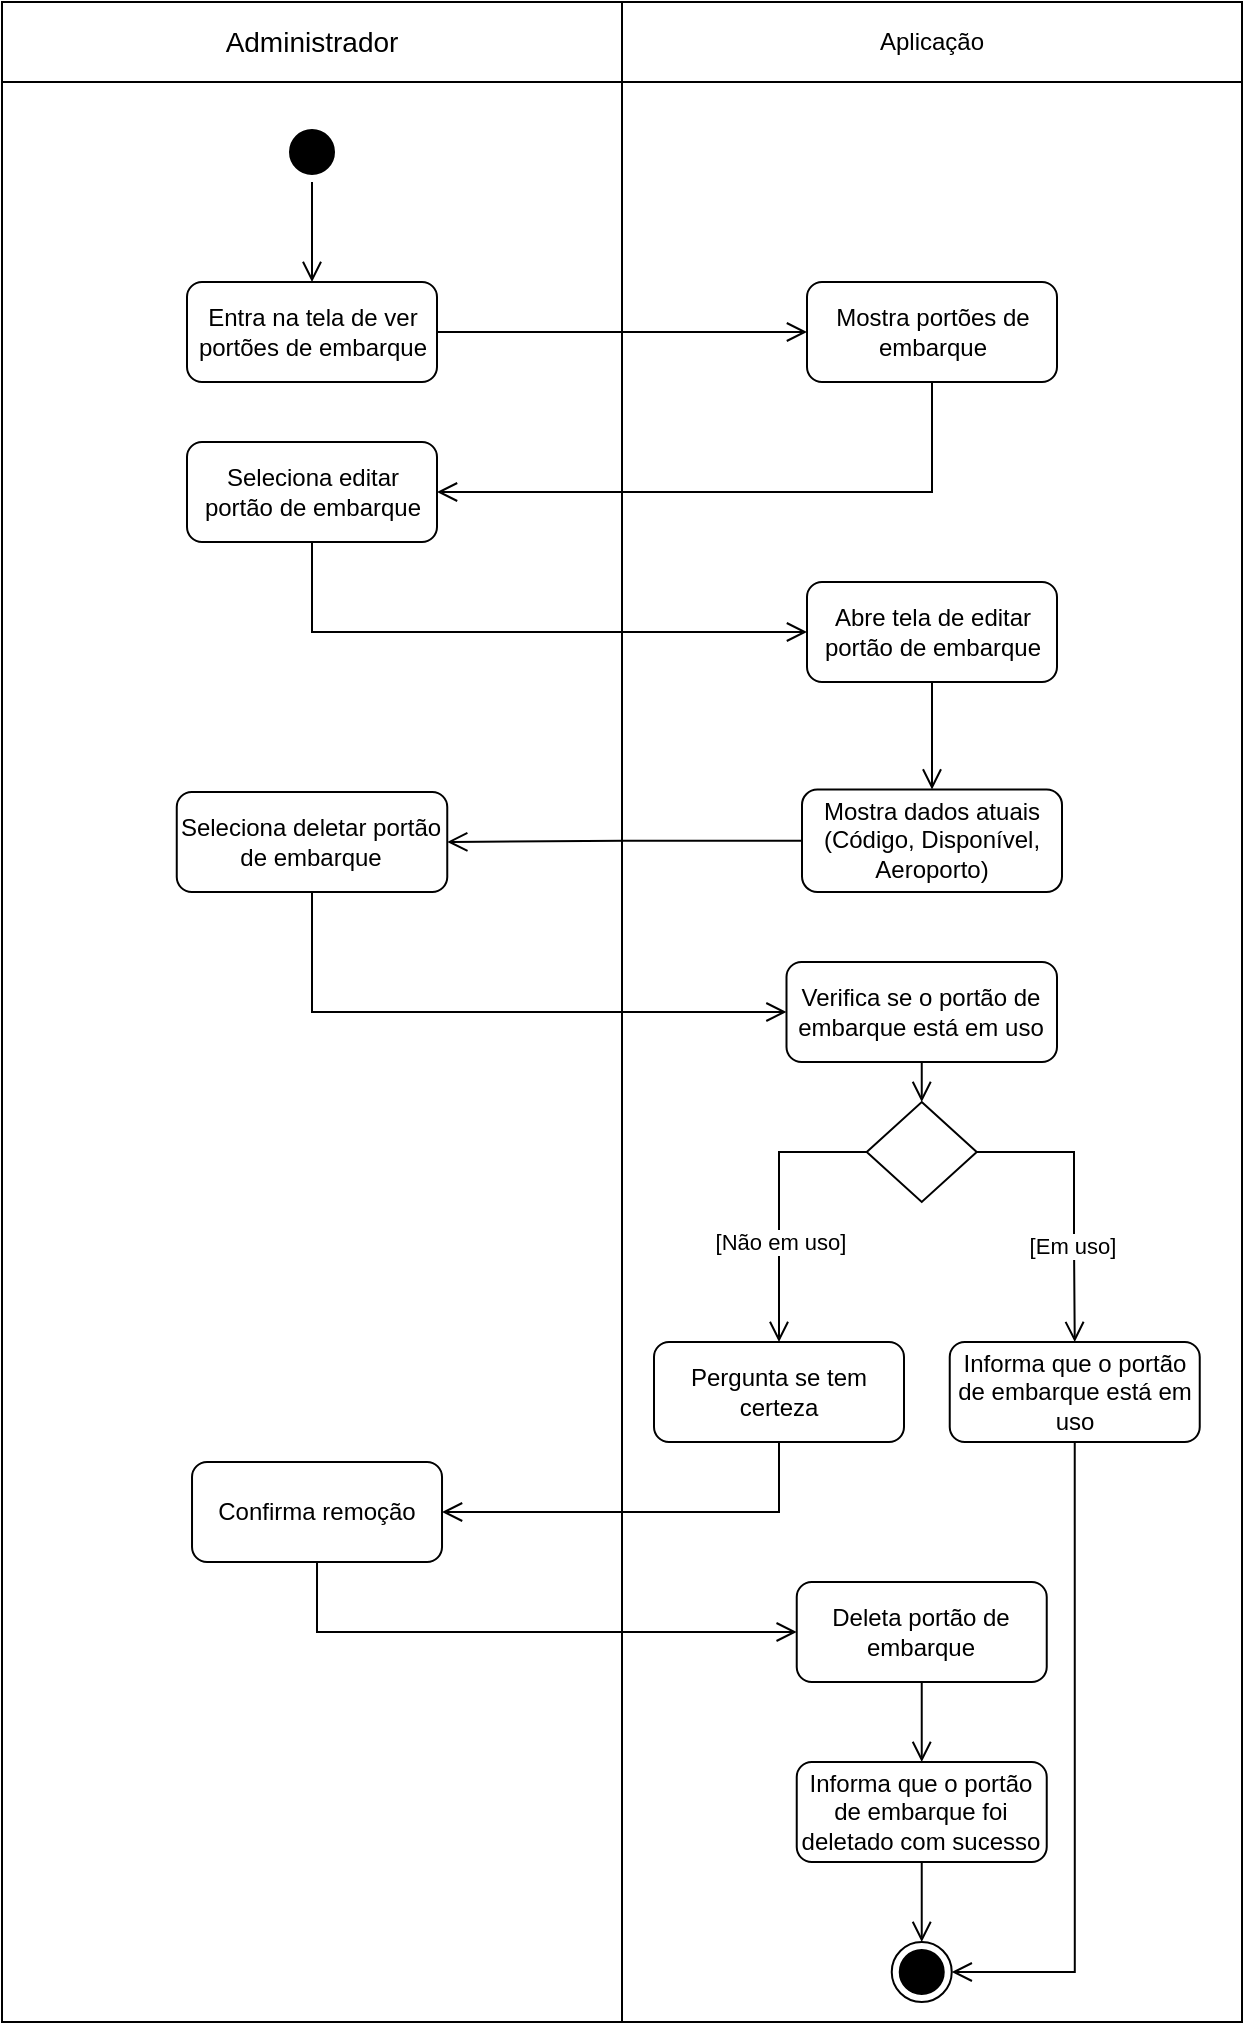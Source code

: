 <mxfile>
    <diagram name="Página-1" id="f7-zcyWFl8f7tQIr4r0p">
        <mxGraphModel dx="1895" dy="1163" grid="1" gridSize="10" guides="1" tooltips="1" connect="1" arrows="1" fold="1" page="1" pageScale="1" pageWidth="827" pageHeight="1169" math="0" shadow="0">
            <root>
                <mxCell id="0"/>
                <mxCell id="1" parent="0"/>
                <mxCell id="74" value="" style="rounded=0;whiteSpace=wrap;html=1;" parent="1" vertex="1">
                    <mxGeometry x="104" y="250" width="310" height="970" as="geometry"/>
                </mxCell>
                <mxCell id="75" value="" style="rounded=0;whiteSpace=wrap;html=1;" parent="1" vertex="1">
                    <mxGeometry x="414" y="250" width="310" height="970" as="geometry"/>
                </mxCell>
                <mxCell id="76" value="&lt;font style=&quot;font-size: 14px;&quot;&gt;Administrador&lt;/font&gt;" style="rounded=0;whiteSpace=wrap;html=1;" parent="1" vertex="1">
                    <mxGeometry x="104" y="210" width="310" height="40" as="geometry"/>
                </mxCell>
                <mxCell id="77" value="Aplicação" style="rounded=0;whiteSpace=wrap;html=1;" parent="1" vertex="1">
                    <mxGeometry x="414" y="210" width="310" height="40" as="geometry"/>
                </mxCell>
                <mxCell id="78" value="" style="ellipse;html=1;shape=startState;fillColor=#000000;strokeColor=#000000;" parent="1" vertex="1">
                    <mxGeometry x="244" y="270" width="30" height="30" as="geometry"/>
                </mxCell>
                <mxCell id="79" value="" style="edgeStyle=orthogonalEdgeStyle;html=1;verticalAlign=bottom;endArrow=open;endSize=8;strokeColor=#000000;rounded=0;entryX=0.5;entryY=0;entryDx=0;entryDy=0;" parent="1" source="78" target="80" edge="1">
                    <mxGeometry relative="1" as="geometry">
                        <mxPoint x="275" y="360" as="targetPoint"/>
                    </mxGeometry>
                </mxCell>
                <mxCell id="80" value="Entra na tela de ver portões de embarque" style="rounded=1;whiteSpace=wrap;html=1;" parent="1" vertex="1">
                    <mxGeometry x="196.5" y="350" width="125" height="50" as="geometry"/>
                </mxCell>
                <mxCell id="81" value="Mostra dados atuais (Código, Disponível, Aeroporto)" style="rounded=1;whiteSpace=wrap;html=1;" parent="1" vertex="1">
                    <mxGeometry x="504" y="603.75" width="130" height="51.25" as="geometry"/>
                </mxCell>
                <mxCell id="82" value="Seleciona deletar portão de embarque" style="rounded=1;whiteSpace=wrap;html=1;" parent="1" vertex="1">
                    <mxGeometry x="191.38" y="605" width="135.25" height="50" as="geometry"/>
                </mxCell>
                <mxCell id="83" value="" style="edgeStyle=orthogonalEdgeStyle;html=1;verticalAlign=bottom;endArrow=open;endSize=8;strokeColor=#000000;rounded=0;entryX=1;entryY=0.5;entryDx=0;entryDy=0;exitX=0;exitY=0.5;exitDx=0;exitDy=0;" parent="1" source="81" target="82" edge="1">
                    <mxGeometry relative="1" as="geometry">
                        <mxPoint x="605" y="450" as="targetPoint"/>
                        <mxPoint x="500" y="450" as="sourcePoint"/>
                    </mxGeometry>
                </mxCell>
                <mxCell id="84" value="Deleta portão de embarque" style="rounded=1;whiteSpace=wrap;html=1;" parent="1" vertex="1">
                    <mxGeometry x="501.37" y="1000" width="125" height="50" as="geometry"/>
                </mxCell>
                <mxCell id="85" value="&lt;div&gt;Informa que o portão de embarque foi deletado com sucesso&lt;br&gt;&lt;/div&gt;" style="rounded=1;whiteSpace=wrap;html=1;" parent="1" vertex="1">
                    <mxGeometry x="501.37" y="1090" width="125" height="50" as="geometry"/>
                </mxCell>
                <mxCell id="86" value="" style="edgeStyle=orthogonalEdgeStyle;html=1;verticalAlign=bottom;endArrow=open;endSize=8;strokeColor=#000000;rounded=0;entryX=0.5;entryY=0;entryDx=0;entryDy=0;exitX=0.5;exitY=1;exitDx=0;exitDy=0;" parent="1" source="84" target="85" edge="1">
                    <mxGeometry relative="1" as="geometry">
                        <mxPoint x="565" y="620" as="targetPoint"/>
                        <mxPoint x="615" y="620" as="sourcePoint"/>
                    </mxGeometry>
                </mxCell>
                <mxCell id="87" value="" style="ellipse;html=1;shape=endState;fillColor=#000000;strokeColor=#000000;" parent="1" vertex="1">
                    <mxGeometry x="548.87" y="1180" width="30" height="30" as="geometry"/>
                </mxCell>
                <mxCell id="88" value="Mostra portões de embarque" style="rounded=1;whiteSpace=wrap;html=1;" parent="1" vertex="1">
                    <mxGeometry x="506.5" y="350" width="125" height="50" as="geometry"/>
                </mxCell>
                <mxCell id="89" value="" style="edgeStyle=orthogonalEdgeStyle;html=1;verticalAlign=bottom;endArrow=open;endSize=8;strokeColor=#000000;rounded=0;entryX=0;entryY=0.5;entryDx=0;entryDy=0;exitX=1;exitY=0.5;exitDx=0;exitDy=0;" parent="1" source="80" target="88" edge="1">
                    <mxGeometry relative="1" as="geometry">
                        <mxPoint x="332" y="475" as="targetPoint"/>
                        <mxPoint x="580" y="475" as="sourcePoint"/>
                    </mxGeometry>
                </mxCell>
                <mxCell id="90" value="Seleciona editar portão de embarque" style="rounded=1;whiteSpace=wrap;html=1;" parent="1" vertex="1">
                    <mxGeometry x="196.5" y="430" width="125" height="50" as="geometry"/>
                </mxCell>
                <mxCell id="91" value="" style="edgeStyle=orthogonalEdgeStyle;html=1;verticalAlign=bottom;endArrow=open;endSize=8;strokeColor=#000000;rounded=0;entryX=1;entryY=0.5;entryDx=0;entryDy=0;exitX=0.5;exitY=1;exitDx=0;exitDy=0;" parent="1" source="88" target="90" edge="1">
                    <mxGeometry relative="1" as="geometry">
                        <mxPoint x="517" y="385" as="targetPoint"/>
                        <mxPoint x="332" y="385" as="sourcePoint"/>
                    </mxGeometry>
                </mxCell>
                <mxCell id="92" value="" style="edgeStyle=orthogonalEdgeStyle;html=1;verticalAlign=bottom;endArrow=open;endSize=8;strokeColor=#000000;rounded=0;exitX=0.5;exitY=1;exitDx=0;exitDy=0;entryX=0;entryY=0.5;entryDx=0;entryDy=0;" parent="1" source="90" target="93" edge="1">
                    <mxGeometry relative="1" as="geometry">
                        <mxPoint x="517" y="385" as="targetPoint"/>
                        <mxPoint x="332" y="385" as="sourcePoint"/>
                    </mxGeometry>
                </mxCell>
                <mxCell id="93" value="Abre tela de editar portão de embarque" style="rounded=1;whiteSpace=wrap;html=1;" parent="1" vertex="1">
                    <mxGeometry x="506.5" y="500" width="125" height="50" as="geometry"/>
                </mxCell>
                <mxCell id="94" value="" style="edgeStyle=orthogonalEdgeStyle;html=1;verticalAlign=bottom;endArrow=open;endSize=8;strokeColor=#000000;rounded=0;exitX=0.5;exitY=1;exitDx=0;exitDy=0;entryX=0.5;entryY=0;entryDx=0;entryDy=0;" parent="1" source="93" target="81" edge="1">
                    <mxGeometry relative="1" as="geometry">
                        <mxPoint x="569" y="590" as="targetPoint"/>
                        <mxPoint x="517" y="625" as="sourcePoint"/>
                    </mxGeometry>
                </mxCell>
                <mxCell id="95" value="" style="edgeStyle=orthogonalEdgeStyle;html=1;verticalAlign=bottom;endArrow=open;endSize=8;strokeColor=#000000;rounded=0;entryX=0.5;entryY=0;entryDx=0;entryDy=0;exitX=0.5;exitY=1;exitDx=0;exitDy=0;" parent="1" source="85" target="87" edge="1">
                    <mxGeometry relative="1" as="geometry">
                        <mxPoint x="492.26" y="1120" as="targetPoint"/>
                        <mxPoint x="492.26" y="1060" as="sourcePoint"/>
                    </mxGeometry>
                </mxCell>
                <mxCell id="96" value="Verifica se o portão de embarque está em uso" style="rounded=1;whiteSpace=wrap;html=1;" parent="1" vertex="1">
                    <mxGeometry x="496.25" y="690" width="135.25" height="50" as="geometry"/>
                </mxCell>
                <mxCell id="97" value="" style="edgeStyle=orthogonalEdgeStyle;html=1;verticalAlign=bottom;endArrow=open;endSize=8;strokeColor=#000000;rounded=0;entryX=0;entryY=0.5;entryDx=0;entryDy=0;exitX=0.5;exitY=1;exitDx=0;exitDy=0;" parent="1" source="82" target="96" edge="1">
                    <mxGeometry relative="1" as="geometry">
                        <mxPoint x="336.63" y="640" as="targetPoint"/>
                        <mxPoint x="514" y="640" as="sourcePoint"/>
                    </mxGeometry>
                </mxCell>
                <mxCell id="98" value="Confirma remoção" style="rounded=1;whiteSpace=wrap;html=1;" parent="1" vertex="1">
                    <mxGeometry x="199.01" y="940" width="125" height="50" as="geometry"/>
                </mxCell>
                <mxCell id="99" value="Pergunta se tem certeza" style="rounded=1;whiteSpace=wrap;html=1;" parent="1" vertex="1">
                    <mxGeometry x="430" y="880" width="125" height="50" as="geometry"/>
                </mxCell>
                <mxCell id="100" value="" style="edgeStyle=orthogonalEdgeStyle;html=1;verticalAlign=bottom;endArrow=open;endSize=8;strokeColor=#000000;rounded=0;entryX=1;entryY=0.5;entryDx=0;entryDy=0;exitX=0.5;exitY=1;exitDx=0;exitDy=0;" parent="1" source="99" target="98" edge="1">
                    <mxGeometry relative="1" as="geometry">
                        <mxPoint x="506.25" y="725" as="targetPoint"/>
                        <mxPoint x="269.005" y="665" as="sourcePoint"/>
                    </mxGeometry>
                </mxCell>
                <mxCell id="101" value="" style="edgeStyle=orthogonalEdgeStyle;html=1;verticalAlign=bottom;endArrow=open;endSize=8;strokeColor=#000000;rounded=0;exitX=0.5;exitY=1;exitDx=0;exitDy=0;entryX=0;entryY=0.5;entryDx=0;entryDy=0;" parent="1" source="98" target="84" edge="1">
                    <mxGeometry relative="1" as="geometry">
                        <mxPoint x="334.01" y="975" as="targetPoint"/>
                        <mxPoint x="581.5" y="940" as="sourcePoint"/>
                    </mxGeometry>
                </mxCell>
                <mxCell id="102" value="" style="rhombus;whiteSpace=wrap;html=1;" parent="1" vertex="1">
                    <mxGeometry x="536.37" y="760" width="55" height="50" as="geometry"/>
                </mxCell>
                <mxCell id="103" value="" style="edgeStyle=orthogonalEdgeStyle;html=1;verticalAlign=bottom;endArrow=open;endSize=8;strokeColor=#000000;rounded=0;entryX=0.5;entryY=0;entryDx=0;entryDy=0;exitX=1;exitY=0.5;exitDx=0;exitDy=0;" parent="1" source="102" target="108" edge="1">
                    <mxGeometry relative="1" as="geometry">
                        <mxPoint x="580.02" y="855.0" as="targetPoint"/>
                        <mxPoint x="590.52" y="745" as="sourcePoint"/>
                        <Array as="points">
                            <mxPoint x="640" y="785"/>
                            <mxPoint x="640" y="830"/>
                            <mxPoint x="641" y="830"/>
                        </Array>
                    </mxGeometry>
                </mxCell>
                <mxCell id="104" value="[Em uso]" style="edgeLabel;html=1;align=center;verticalAlign=middle;resizable=0;points=[];" parent="103" vertex="1" connectable="0">
                    <mxGeometry x="-0.227" relative="1" as="geometry">
                        <mxPoint x="-1" y="40" as="offset"/>
                    </mxGeometry>
                </mxCell>
                <mxCell id="105" value="" style="edgeStyle=orthogonalEdgeStyle;html=1;verticalAlign=bottom;endArrow=open;endSize=8;strokeColor=#000000;rounded=0;entryX=0.5;entryY=0;entryDx=0;entryDy=0;exitX=0;exitY=0.5;exitDx=0;exitDy=0;" parent="1" source="102" target="99" edge="1">
                    <mxGeometry relative="1" as="geometry">
                        <mxPoint x="440.02" y="855.0" as="targetPoint"/>
                        <mxPoint x="589.52" y="745" as="sourcePoint"/>
                    </mxGeometry>
                </mxCell>
                <mxCell id="106" value="[Não em uso]" style="edgeLabel;html=1;align=center;verticalAlign=middle;resizable=0;points=[];" parent="105" vertex="1" connectable="0">
                    <mxGeometry x="-0.349" y="-2" relative="1" as="geometry">
                        <mxPoint x="2" y="44" as="offset"/>
                    </mxGeometry>
                </mxCell>
                <mxCell id="107" value="" style="edgeStyle=orthogonalEdgeStyle;html=1;verticalAlign=bottom;endArrow=open;endSize=8;strokeColor=#000000;rounded=0;entryX=0.5;entryY=0;entryDx=0;entryDy=0;exitX=0.5;exitY=1;exitDx=0;exitDy=0;" parent="1" source="96" target="102" edge="1">
                    <mxGeometry relative="1" as="geometry">
                        <mxPoint x="506.25" y="725" as="targetPoint"/>
                        <mxPoint x="269.005" y="665" as="sourcePoint"/>
                    </mxGeometry>
                </mxCell>
                <mxCell id="108" value="Informa que o portão de embarque está em uso" style="rounded=1;whiteSpace=wrap;html=1;" vertex="1" parent="1">
                    <mxGeometry x="577.87" y="880" width="125" height="50" as="geometry"/>
                </mxCell>
                <mxCell id="109" value="" style="edgeStyle=orthogonalEdgeStyle;html=1;verticalAlign=bottom;endArrow=open;endSize=8;strokeColor=#000000;rounded=0;entryX=1;entryY=0.5;entryDx=0;entryDy=0;exitX=0.5;exitY=1;exitDx=0;exitDy=0;" edge="1" parent="1" source="108" target="87">
                    <mxGeometry relative="1" as="geometry">
                        <mxPoint x="334.01" y="975" as="targetPoint"/>
                        <mxPoint x="502.5" y="940" as="sourcePoint"/>
                    </mxGeometry>
                </mxCell>
            </root>
        </mxGraphModel>
    </diagram>
</mxfile>